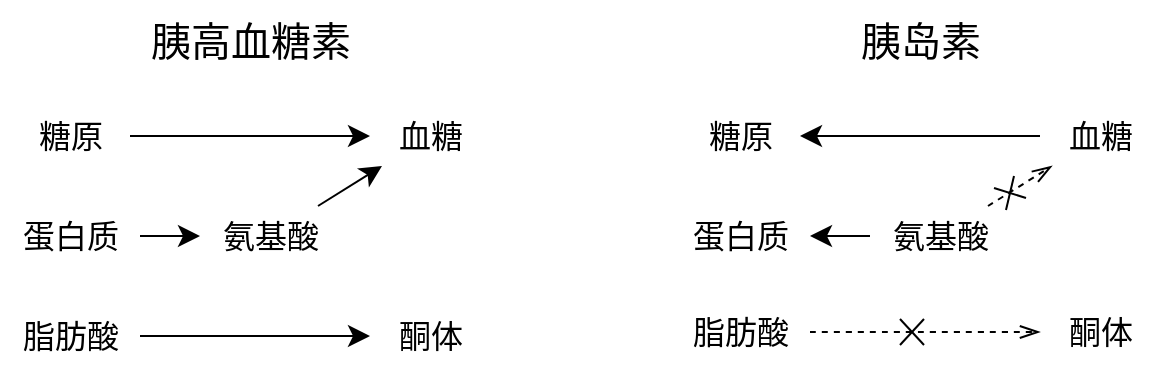 <mxfile version="22.0.3" type="device">
  <diagram name="第 1 页" id="V8oTGGVDVU58Qys0d0EZ">
    <mxGraphModel dx="1358" dy="1009" grid="1" gridSize="10" guides="1" tooltips="1" connect="1" arrows="1" fold="1" page="0" pageScale="1" pageWidth="827" pageHeight="1169" math="0" shadow="0">
      <root>
        <mxCell id="0" />
        <mxCell id="1" parent="0" />
        <mxCell id="zZ2GYFOy4jCpd7BXWt_E-3" value="" style="edgeStyle=none;curved=1;rounded=0;orthogonalLoop=1;jettySize=auto;html=1;fontSize=12;startSize=8;endSize=8;" edge="1" parent="1" source="zZ2GYFOy4jCpd7BXWt_E-1" target="zZ2GYFOy4jCpd7BXWt_E-2">
          <mxGeometry relative="1" as="geometry" />
        </mxCell>
        <mxCell id="zZ2GYFOy4jCpd7BXWt_E-1" value="糖原" style="text;html=1;align=center;verticalAlign=middle;resizable=0;points=[];autosize=1;strokeColor=none;fillColor=none;fontSize=16;" vertex="1" parent="1">
          <mxGeometry x="-80" y="28" width="60" height="30" as="geometry" />
        </mxCell>
        <mxCell id="zZ2GYFOy4jCpd7BXWt_E-2" value="血糖" style="text;html=1;align=center;verticalAlign=middle;resizable=0;points=[];autosize=1;strokeColor=none;fillColor=none;fontSize=16;" vertex="1" parent="1">
          <mxGeometry x="100" y="28" width="60" height="30" as="geometry" />
        </mxCell>
        <mxCell id="zZ2GYFOy4jCpd7BXWt_E-6" value="" style="edgeStyle=none;curved=1;rounded=0;orthogonalLoop=1;jettySize=auto;html=1;fontSize=12;startSize=8;endSize=8;" edge="1" parent="1" source="zZ2GYFOy4jCpd7BXWt_E-4" target="zZ2GYFOy4jCpd7BXWt_E-5">
          <mxGeometry relative="1" as="geometry" />
        </mxCell>
        <mxCell id="zZ2GYFOy4jCpd7BXWt_E-4" value="脂肪酸" style="text;html=1;align=center;verticalAlign=middle;resizable=0;points=[];autosize=1;strokeColor=none;fillColor=none;fontSize=16;" vertex="1" parent="1">
          <mxGeometry x="-85" y="128" width="70" height="30" as="geometry" />
        </mxCell>
        <mxCell id="zZ2GYFOy4jCpd7BXWt_E-5" value="酮体" style="text;html=1;align=center;verticalAlign=middle;resizable=0;points=[];autosize=1;strokeColor=none;fillColor=none;fontSize=16;" vertex="1" parent="1">
          <mxGeometry x="100" y="128" width="60" height="30" as="geometry" />
        </mxCell>
        <mxCell id="zZ2GYFOy4jCpd7BXWt_E-7" value="" style="edgeStyle=none;curved=1;rounded=0;orthogonalLoop=1;jettySize=auto;html=1;fontSize=12;startSize=8;endSize=8;endArrow=none;endFill=0;startArrow=classic;startFill=1;" edge="1" parent="1" source="zZ2GYFOy4jCpd7BXWt_E-8" target="zZ2GYFOy4jCpd7BXWt_E-9">
          <mxGeometry relative="1" as="geometry" />
        </mxCell>
        <mxCell id="zZ2GYFOy4jCpd7BXWt_E-8" value="糖原" style="text;html=1;align=center;verticalAlign=middle;resizable=0;points=[];autosize=1;strokeColor=none;fillColor=none;fontSize=16;" vertex="1" parent="1">
          <mxGeometry x="255" y="28" width="60" height="30" as="geometry" />
        </mxCell>
        <mxCell id="zZ2GYFOy4jCpd7BXWt_E-9" value="血糖" style="text;html=1;align=center;verticalAlign=middle;resizable=0;points=[];autosize=1;strokeColor=none;fillColor=none;fontSize=16;" vertex="1" parent="1">
          <mxGeometry x="435" y="28" width="60" height="30" as="geometry" />
        </mxCell>
        <mxCell id="zZ2GYFOy4jCpd7BXWt_E-10" value="" style="edgeStyle=none;curved=1;rounded=0;orthogonalLoop=1;jettySize=auto;html=1;fontSize=12;startSize=8;endSize=8;dashed=1;endArrow=openThin;endFill=0;" edge="1" parent="1" source="zZ2GYFOy4jCpd7BXWt_E-11" target="zZ2GYFOy4jCpd7BXWt_E-12">
          <mxGeometry relative="1" as="geometry" />
        </mxCell>
        <mxCell id="zZ2GYFOy4jCpd7BXWt_E-11" value="脂肪酸" style="text;html=1;align=center;verticalAlign=middle;resizable=0;points=[];autosize=1;strokeColor=none;fillColor=none;fontSize=16;" vertex="1" parent="1">
          <mxGeometry x="250" y="126" width="70" height="30" as="geometry" />
        </mxCell>
        <mxCell id="zZ2GYFOy4jCpd7BXWt_E-12" value="酮体" style="text;html=1;align=center;verticalAlign=middle;resizable=0;points=[];autosize=1;strokeColor=none;fillColor=none;fontSize=16;" vertex="1" parent="1">
          <mxGeometry x="435" y="126" width="60" height="30" as="geometry" />
        </mxCell>
        <mxCell id="zZ2GYFOy4jCpd7BXWt_E-15" value="胰高血糖素" style="text;html=1;align=center;verticalAlign=middle;resizable=0;points=[];autosize=1;strokeColor=none;fillColor=none;fontSize=20;" vertex="1" parent="1">
          <mxGeometry x="-20" y="-25" width="120" height="40" as="geometry" />
        </mxCell>
        <mxCell id="zZ2GYFOy4jCpd7BXWt_E-16" value="胰岛素" style="text;html=1;align=center;verticalAlign=middle;resizable=0;points=[];autosize=1;strokeColor=none;fillColor=none;fontSize=20;" vertex="1" parent="1">
          <mxGeometry x="335" y="-25" width="80" height="40" as="geometry" />
        </mxCell>
        <mxCell id="zZ2GYFOy4jCpd7BXWt_E-20" style="edgeStyle=none;curved=1;rounded=0;orthogonalLoop=1;jettySize=auto;html=1;fontSize=12;startSize=8;endSize=8;" edge="1" parent="1" source="zZ2GYFOy4jCpd7BXWt_E-18" target="zZ2GYFOy4jCpd7BXWt_E-19">
          <mxGeometry relative="1" as="geometry" />
        </mxCell>
        <mxCell id="zZ2GYFOy4jCpd7BXWt_E-18" value="蛋白质" style="text;html=1;align=center;verticalAlign=middle;resizable=0;points=[];autosize=1;strokeColor=none;fillColor=none;fontSize=16;" vertex="1" parent="1">
          <mxGeometry x="-85" y="78" width="70" height="30" as="geometry" />
        </mxCell>
        <mxCell id="zZ2GYFOy4jCpd7BXWt_E-21" style="edgeStyle=none;curved=1;rounded=0;orthogonalLoop=1;jettySize=auto;html=1;fontSize=12;startSize=8;endSize=8;" edge="1" parent="1" source="zZ2GYFOy4jCpd7BXWt_E-19" target="zZ2GYFOy4jCpd7BXWt_E-2">
          <mxGeometry relative="1" as="geometry" />
        </mxCell>
        <mxCell id="zZ2GYFOy4jCpd7BXWt_E-19" value="氨基酸" style="text;html=1;align=center;verticalAlign=middle;resizable=0;points=[];autosize=1;strokeColor=none;fillColor=none;fontSize=16;" vertex="1" parent="1">
          <mxGeometry x="15" y="78" width="70" height="30" as="geometry" />
        </mxCell>
        <mxCell id="zZ2GYFOy4jCpd7BXWt_E-23" value="蛋白质" style="text;html=1;align=center;verticalAlign=middle;resizable=0;points=[];autosize=1;strokeColor=none;fillColor=none;fontSize=16;" vertex="1" parent="1">
          <mxGeometry x="250" y="78" width="70" height="30" as="geometry" />
        </mxCell>
        <mxCell id="zZ2GYFOy4jCpd7BXWt_E-24" style="edgeStyle=none;curved=1;rounded=0;orthogonalLoop=1;jettySize=auto;html=1;fontSize=12;startSize=8;endSize=8;dashed=1;endArrow=openThin;endFill=0;" edge="1" parent="1" source="zZ2GYFOy4jCpd7BXWt_E-25" target="zZ2GYFOy4jCpd7BXWt_E-9">
          <mxGeometry relative="1" as="geometry">
            <mxPoint x="441" y="58" as="targetPoint" />
          </mxGeometry>
        </mxCell>
        <mxCell id="zZ2GYFOy4jCpd7BXWt_E-41" style="edgeStyle=none;curved=1;rounded=0;orthogonalLoop=1;jettySize=auto;html=1;fontSize=12;startSize=8;endSize=8;" edge="1" parent="1" source="zZ2GYFOy4jCpd7BXWt_E-25" target="zZ2GYFOy4jCpd7BXWt_E-23">
          <mxGeometry relative="1" as="geometry" />
        </mxCell>
        <mxCell id="zZ2GYFOy4jCpd7BXWt_E-25" value="氨基酸" style="text;html=1;align=center;verticalAlign=middle;resizable=0;points=[];autosize=1;strokeColor=none;fillColor=none;fontSize=16;" vertex="1" parent="1">
          <mxGeometry x="350" y="78" width="70" height="30" as="geometry" />
        </mxCell>
        <mxCell id="zZ2GYFOy4jCpd7BXWt_E-31" value="" style="endArrow=none;html=1;rounded=0;fontSize=12;startSize=8;endSize=8;curved=1;" edge="1" parent="1">
          <mxGeometry width="50" height="50" relative="1" as="geometry">
            <mxPoint x="365" y="147.5" as="sourcePoint" />
            <mxPoint x="377" y="134.5" as="targetPoint" />
          </mxGeometry>
        </mxCell>
        <mxCell id="zZ2GYFOy4jCpd7BXWt_E-32" value="" style="endArrow=none;html=1;rounded=0;fontSize=12;startSize=8;endSize=8;curved=1;" edge="1" parent="1">
          <mxGeometry width="50" height="50" relative="1" as="geometry">
            <mxPoint x="377" y="147.5" as="sourcePoint" />
            <mxPoint x="365" y="134.5" as="targetPoint" />
          </mxGeometry>
        </mxCell>
        <mxCell id="zZ2GYFOy4jCpd7BXWt_E-35" value="" style="group;rotation=-30;" vertex="1" connectable="0" parent="1">
          <mxGeometry x="414" y="65" width="12" height="13" as="geometry" />
        </mxCell>
        <mxCell id="zZ2GYFOy4jCpd7BXWt_E-33" value="" style="endArrow=none;html=1;rounded=0;fontSize=12;startSize=8;endSize=8;curved=1;" edge="1" parent="zZ2GYFOy4jCpd7BXWt_E-35">
          <mxGeometry width="50" height="50" relative="1" as="geometry">
            <mxPoint x="4" y="15" as="sourcePoint" />
            <mxPoint x="8" y="-2" as="targetPoint" />
          </mxGeometry>
        </mxCell>
        <mxCell id="zZ2GYFOy4jCpd7BXWt_E-34" value="" style="endArrow=none;html=1;rounded=0;fontSize=12;startSize=8;endSize=8;curved=1;" edge="1" parent="zZ2GYFOy4jCpd7BXWt_E-35">
          <mxGeometry width="50" height="50" relative="1" as="geometry">
            <mxPoint x="14" y="9" as="sourcePoint" />
            <mxPoint x="-2" y="4" as="targetPoint" />
          </mxGeometry>
        </mxCell>
      </root>
    </mxGraphModel>
  </diagram>
</mxfile>
